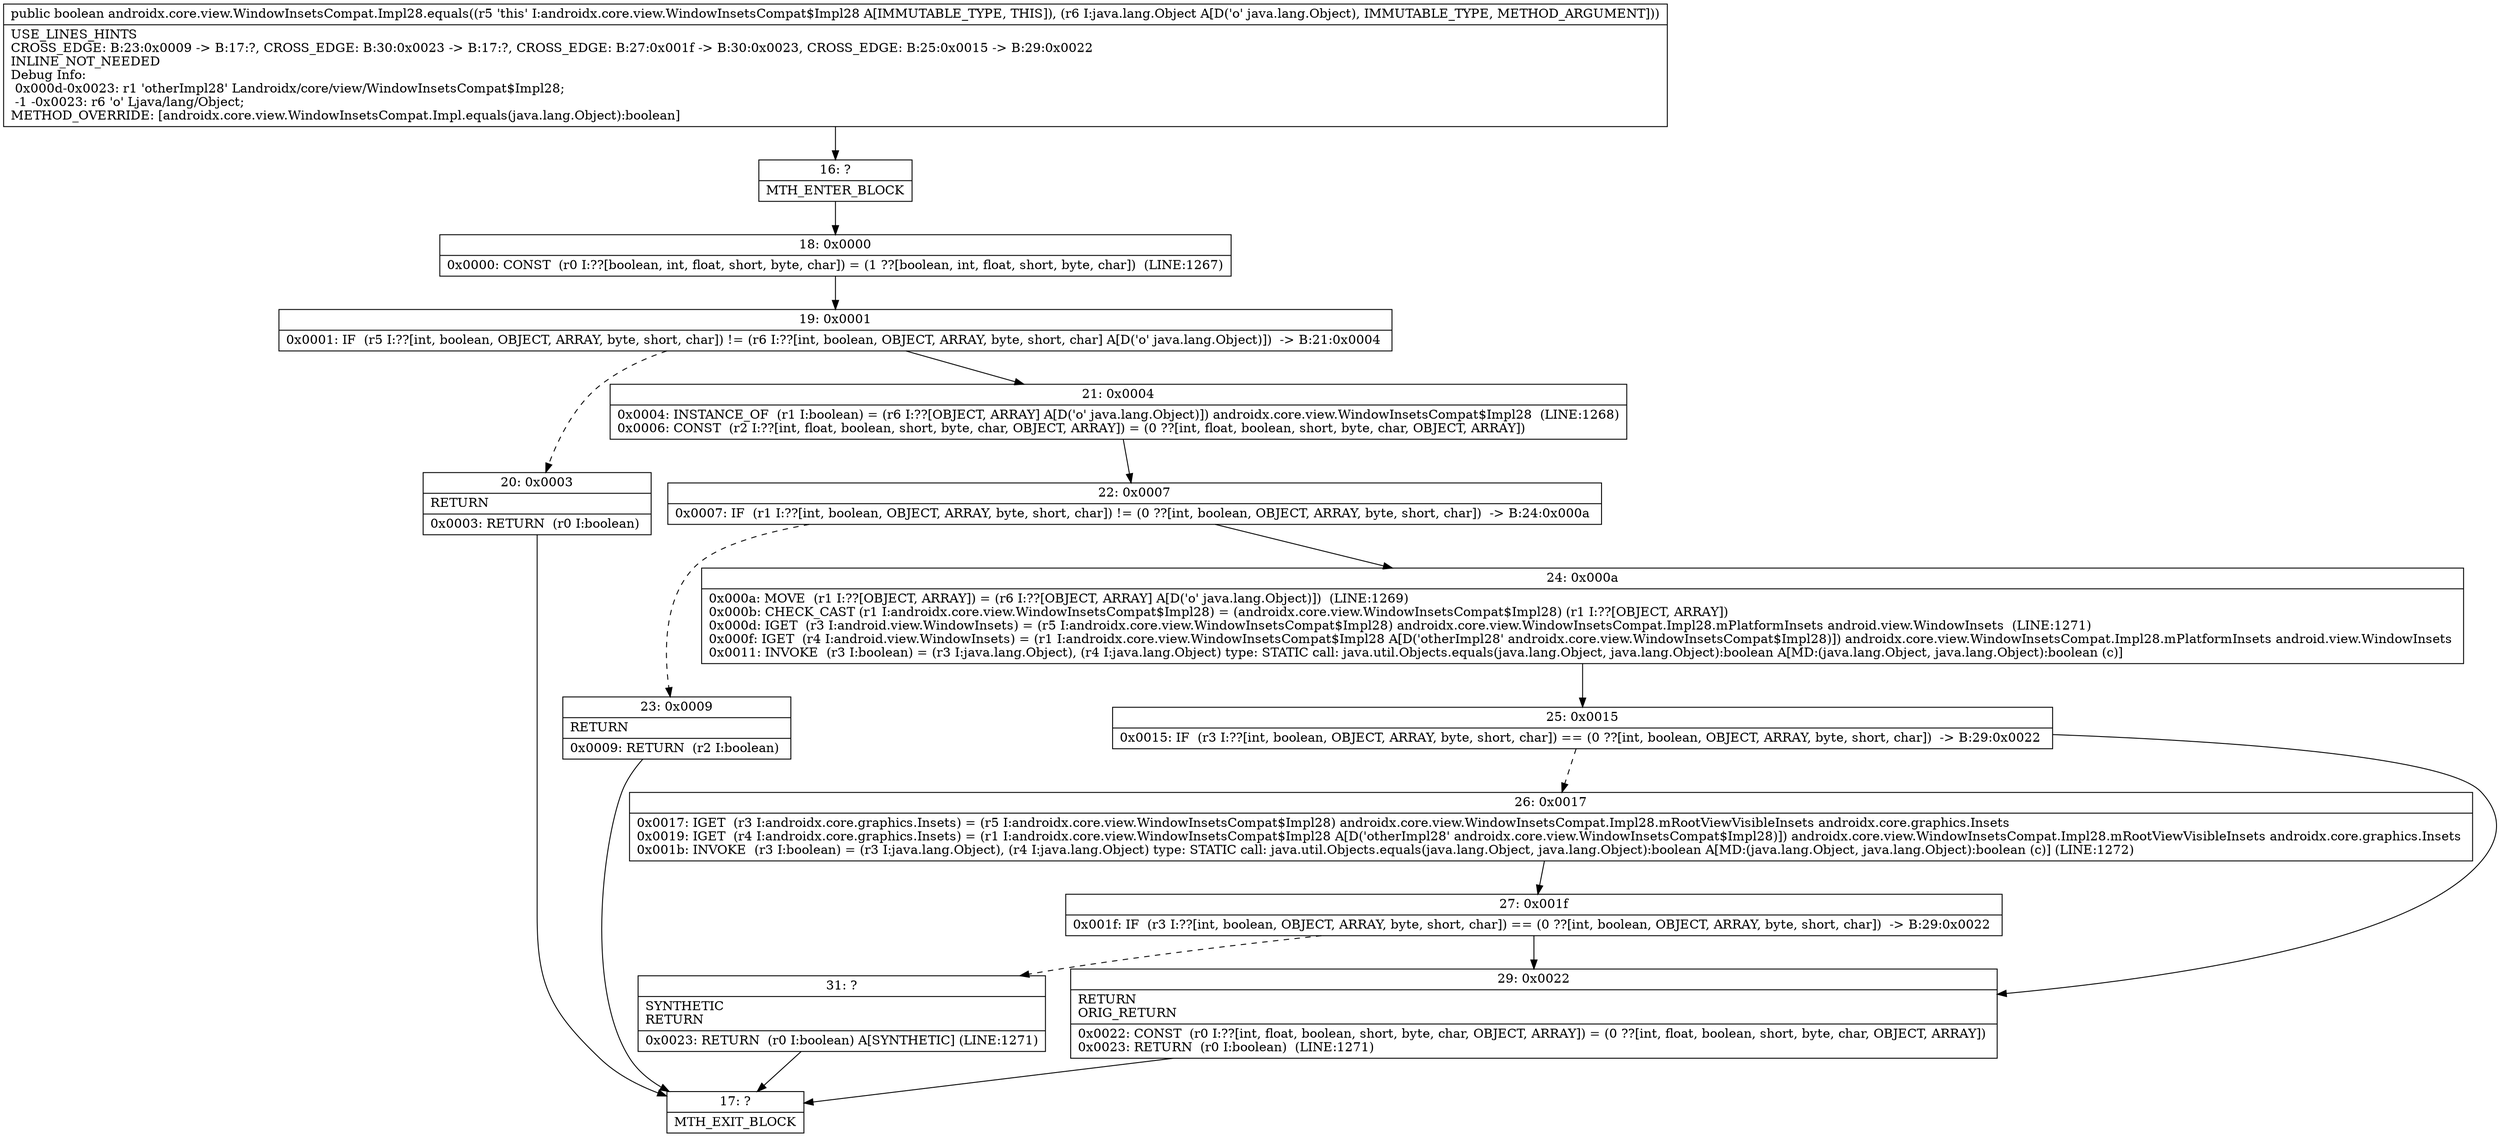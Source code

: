 digraph "CFG forandroidx.core.view.WindowInsetsCompat.Impl28.equals(Ljava\/lang\/Object;)Z" {
Node_16 [shape=record,label="{16\:\ ?|MTH_ENTER_BLOCK\l}"];
Node_18 [shape=record,label="{18\:\ 0x0000|0x0000: CONST  (r0 I:??[boolean, int, float, short, byte, char]) = (1 ??[boolean, int, float, short, byte, char])  (LINE:1267)\l}"];
Node_19 [shape=record,label="{19\:\ 0x0001|0x0001: IF  (r5 I:??[int, boolean, OBJECT, ARRAY, byte, short, char]) != (r6 I:??[int, boolean, OBJECT, ARRAY, byte, short, char] A[D('o' java.lang.Object)])  \-\> B:21:0x0004 \l}"];
Node_20 [shape=record,label="{20\:\ 0x0003|RETURN\l|0x0003: RETURN  (r0 I:boolean) \l}"];
Node_17 [shape=record,label="{17\:\ ?|MTH_EXIT_BLOCK\l}"];
Node_21 [shape=record,label="{21\:\ 0x0004|0x0004: INSTANCE_OF  (r1 I:boolean) = (r6 I:??[OBJECT, ARRAY] A[D('o' java.lang.Object)]) androidx.core.view.WindowInsetsCompat$Impl28  (LINE:1268)\l0x0006: CONST  (r2 I:??[int, float, boolean, short, byte, char, OBJECT, ARRAY]) = (0 ??[int, float, boolean, short, byte, char, OBJECT, ARRAY]) \l}"];
Node_22 [shape=record,label="{22\:\ 0x0007|0x0007: IF  (r1 I:??[int, boolean, OBJECT, ARRAY, byte, short, char]) != (0 ??[int, boolean, OBJECT, ARRAY, byte, short, char])  \-\> B:24:0x000a \l}"];
Node_23 [shape=record,label="{23\:\ 0x0009|RETURN\l|0x0009: RETURN  (r2 I:boolean) \l}"];
Node_24 [shape=record,label="{24\:\ 0x000a|0x000a: MOVE  (r1 I:??[OBJECT, ARRAY]) = (r6 I:??[OBJECT, ARRAY] A[D('o' java.lang.Object)])  (LINE:1269)\l0x000b: CHECK_CAST (r1 I:androidx.core.view.WindowInsetsCompat$Impl28) = (androidx.core.view.WindowInsetsCompat$Impl28) (r1 I:??[OBJECT, ARRAY]) \l0x000d: IGET  (r3 I:android.view.WindowInsets) = (r5 I:androidx.core.view.WindowInsetsCompat$Impl28) androidx.core.view.WindowInsetsCompat.Impl28.mPlatformInsets android.view.WindowInsets  (LINE:1271)\l0x000f: IGET  (r4 I:android.view.WindowInsets) = (r1 I:androidx.core.view.WindowInsetsCompat$Impl28 A[D('otherImpl28' androidx.core.view.WindowInsetsCompat$Impl28)]) androidx.core.view.WindowInsetsCompat.Impl28.mPlatformInsets android.view.WindowInsets \l0x0011: INVOKE  (r3 I:boolean) = (r3 I:java.lang.Object), (r4 I:java.lang.Object) type: STATIC call: java.util.Objects.equals(java.lang.Object, java.lang.Object):boolean A[MD:(java.lang.Object, java.lang.Object):boolean (c)]\l}"];
Node_25 [shape=record,label="{25\:\ 0x0015|0x0015: IF  (r3 I:??[int, boolean, OBJECT, ARRAY, byte, short, char]) == (0 ??[int, boolean, OBJECT, ARRAY, byte, short, char])  \-\> B:29:0x0022 \l}"];
Node_26 [shape=record,label="{26\:\ 0x0017|0x0017: IGET  (r3 I:androidx.core.graphics.Insets) = (r5 I:androidx.core.view.WindowInsetsCompat$Impl28) androidx.core.view.WindowInsetsCompat.Impl28.mRootViewVisibleInsets androidx.core.graphics.Insets \l0x0019: IGET  (r4 I:androidx.core.graphics.Insets) = (r1 I:androidx.core.view.WindowInsetsCompat$Impl28 A[D('otherImpl28' androidx.core.view.WindowInsetsCompat$Impl28)]) androidx.core.view.WindowInsetsCompat.Impl28.mRootViewVisibleInsets androidx.core.graphics.Insets \l0x001b: INVOKE  (r3 I:boolean) = (r3 I:java.lang.Object), (r4 I:java.lang.Object) type: STATIC call: java.util.Objects.equals(java.lang.Object, java.lang.Object):boolean A[MD:(java.lang.Object, java.lang.Object):boolean (c)] (LINE:1272)\l}"];
Node_27 [shape=record,label="{27\:\ 0x001f|0x001f: IF  (r3 I:??[int, boolean, OBJECT, ARRAY, byte, short, char]) == (0 ??[int, boolean, OBJECT, ARRAY, byte, short, char])  \-\> B:29:0x0022 \l}"];
Node_31 [shape=record,label="{31\:\ ?|SYNTHETIC\lRETURN\l|0x0023: RETURN  (r0 I:boolean) A[SYNTHETIC] (LINE:1271)\l}"];
Node_29 [shape=record,label="{29\:\ 0x0022|RETURN\lORIG_RETURN\l|0x0022: CONST  (r0 I:??[int, float, boolean, short, byte, char, OBJECT, ARRAY]) = (0 ??[int, float, boolean, short, byte, char, OBJECT, ARRAY]) \l0x0023: RETURN  (r0 I:boolean)  (LINE:1271)\l}"];
MethodNode[shape=record,label="{public boolean androidx.core.view.WindowInsetsCompat.Impl28.equals((r5 'this' I:androidx.core.view.WindowInsetsCompat$Impl28 A[IMMUTABLE_TYPE, THIS]), (r6 I:java.lang.Object A[D('o' java.lang.Object), IMMUTABLE_TYPE, METHOD_ARGUMENT]))  | USE_LINES_HINTS\lCROSS_EDGE: B:23:0x0009 \-\> B:17:?, CROSS_EDGE: B:30:0x0023 \-\> B:17:?, CROSS_EDGE: B:27:0x001f \-\> B:30:0x0023, CROSS_EDGE: B:25:0x0015 \-\> B:29:0x0022\lINLINE_NOT_NEEDED\lDebug Info:\l  0x000d\-0x0023: r1 'otherImpl28' Landroidx\/core\/view\/WindowInsetsCompat$Impl28;\l  \-1 \-0x0023: r6 'o' Ljava\/lang\/Object;\lMETHOD_OVERRIDE: [androidx.core.view.WindowInsetsCompat.Impl.equals(java.lang.Object):boolean]\l}"];
MethodNode -> Node_16;Node_16 -> Node_18;
Node_18 -> Node_19;
Node_19 -> Node_20[style=dashed];
Node_19 -> Node_21;
Node_20 -> Node_17;
Node_21 -> Node_22;
Node_22 -> Node_23[style=dashed];
Node_22 -> Node_24;
Node_23 -> Node_17;
Node_24 -> Node_25;
Node_25 -> Node_26[style=dashed];
Node_25 -> Node_29;
Node_26 -> Node_27;
Node_27 -> Node_29;
Node_27 -> Node_31[style=dashed];
Node_31 -> Node_17;
Node_29 -> Node_17;
}

